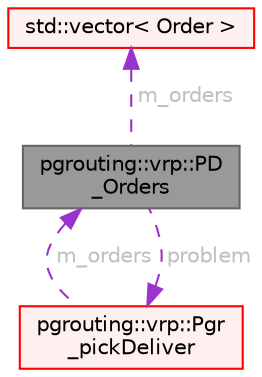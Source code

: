 digraph "pgrouting::vrp::PD_Orders"
{
 // LATEX_PDF_SIZE
  bgcolor="transparent";
  edge [fontname=Helvetica,fontsize=10,labelfontname=Helvetica,labelfontsize=10];
  node [fontname=Helvetica,fontsize=10,shape=box,height=0.2,width=0.4];
  Node1 [id="Node000001",label="pgrouting::vrp::PD\l_Orders",height=0.2,width=0.4,color="gray40", fillcolor="grey60", style="filled", fontcolor="black",tooltip=" "];
  Node2 -> Node1 [id="edge1_Node000001_Node000002",dir="back",color="darkorchid3",style="dashed",tooltip=" ",label=" m_orders",fontcolor="grey" ];
  Node2 [id="Node000002",label="std::vector\< Order \>",height=0.2,width=0.4,color="red", fillcolor="#FFF0F0", style="filled",tooltip=" "];
  Node8 -> Node1 [id="edge2_Node000001_Node000008",dir="back",color="darkorchid3",style="dashed",tooltip=" ",label=" problem",fontcolor="grey" ];
  Node8 [id="Node000008",label="pgrouting::vrp::Pgr\l_pickDeliver",height=0.2,width=0.4,color="red", fillcolor="#FFF0F0", style="filled",URL="$classpgrouting_1_1vrp_1_1Pgr__pickDeliver.html",tooltip=" "];
  Node1 -> Node8 [id="edge3_Node000008_Node000001",dir="back",color="darkorchid3",style="dashed",tooltip=" ",label=" m_orders",fontcolor="grey" ];
}

